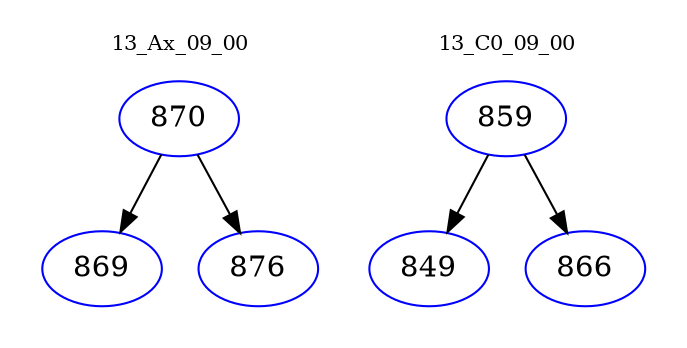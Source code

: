 digraph{
subgraph cluster_0 {
color = white
label = "13_Ax_09_00";
fontsize=10;
T0_870 [label="870", color="blue"]
T0_870 -> T0_869 [color="black"]
T0_869 [label="869", color="blue"]
T0_870 -> T0_876 [color="black"]
T0_876 [label="876", color="blue"]
}
subgraph cluster_1 {
color = white
label = "13_C0_09_00";
fontsize=10;
T1_859 [label="859", color="blue"]
T1_859 -> T1_849 [color="black"]
T1_849 [label="849", color="blue"]
T1_859 -> T1_866 [color="black"]
T1_866 [label="866", color="blue"]
}
}
